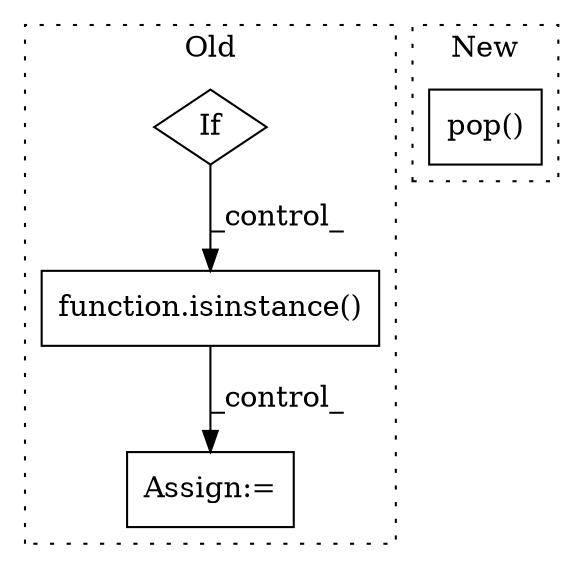digraph G {
subgraph cluster0 {
1 [label="function.isinstance()" a="75" s="2016,2039" l="11,1" shape="box"];
3 [label="Assign:=" a="68" s="2059" l="17" shape="box"];
4 [label="If" a="96" s="1920" l="3" shape="diamond"];
label = "Old";
style="dotted";
}
subgraph cluster1 {
2 [label="pop()" a="75" s="3426,3445" l="12,1" shape="box"];
label = "New";
style="dotted";
}
1 -> 3 [label="_control_"];
4 -> 1 [label="_control_"];
}
